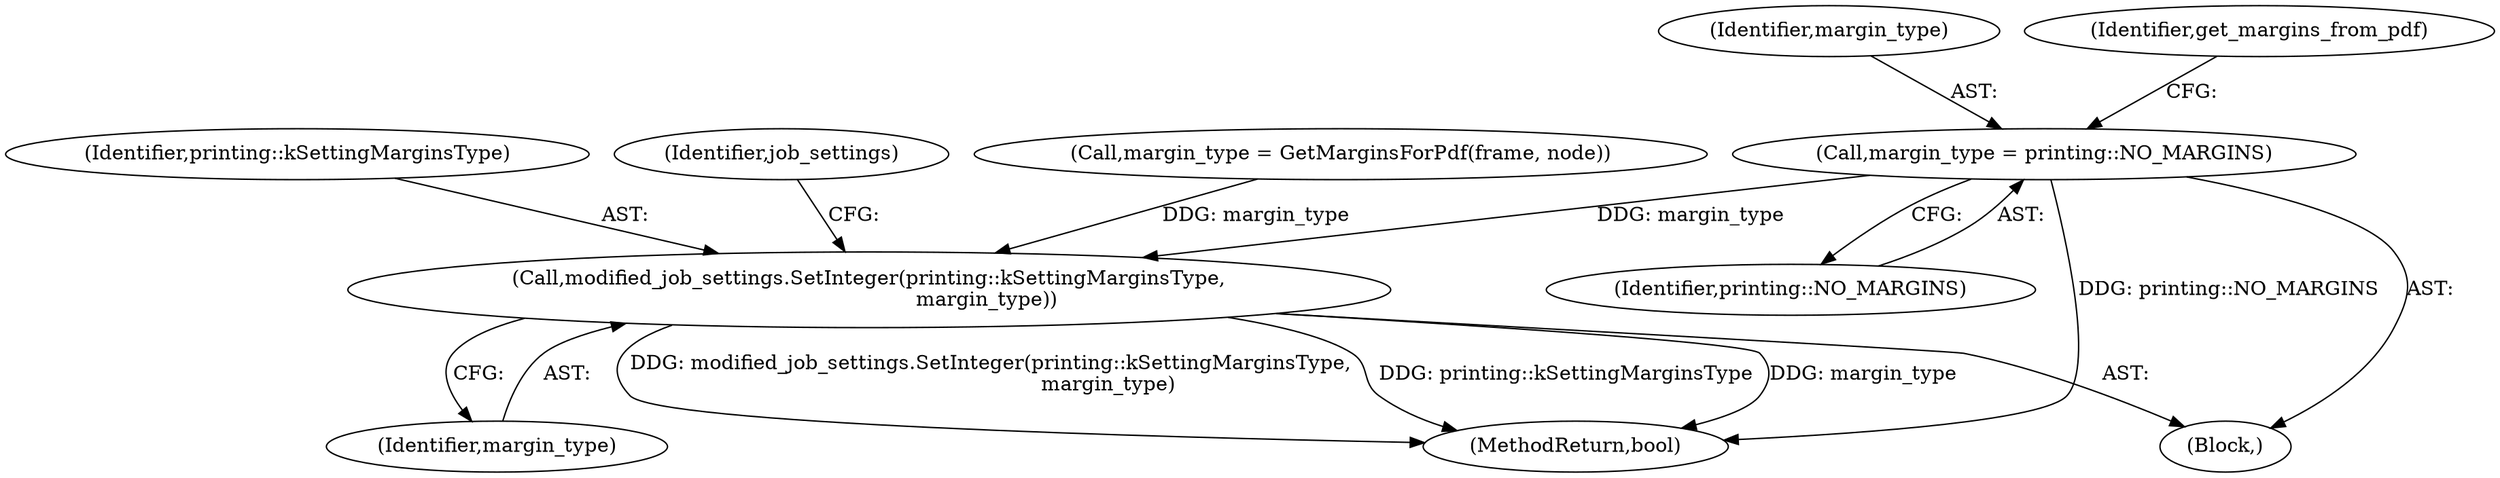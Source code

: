digraph "1_Chrome_7a3439b3d169047c1c07f28a6f9cda341328980b_5@del" {
"1000166" [label="(Call,margin_type = printing::NO_MARGINS)"];
"1000176" [label="(Call,modified_job_settings.SetInteger(printing::kSettingMarginsType,\n                                     margin_type))"];
"1000168" [label="(Identifier,printing::NO_MARGINS)"];
"1000166" [label="(Call,margin_type = printing::NO_MARGINS)"];
"1000167" [label="(Identifier,margin_type)"];
"1000355" [label="(MethodReturn,bool)"];
"1000177" [label="(Identifier,printing::kSettingMarginsType)"];
"1000176" [label="(Call,modified_job_settings.SetInteger(printing::kSettingMarginsType,\n                                     margin_type))"];
"1000180" [label="(Identifier,job_settings)"];
"1000178" [label="(Identifier,margin_type)"];
"1000171" [label="(Call,margin_type = GetMarginsForPdf(frame, node))"];
"1000151" [label="(Block,)"];
"1000170" [label="(Identifier,get_margins_from_pdf)"];
"1000166" -> "1000151"  [label="AST: "];
"1000166" -> "1000168"  [label="CFG: "];
"1000167" -> "1000166"  [label="AST: "];
"1000168" -> "1000166"  [label="AST: "];
"1000170" -> "1000166"  [label="CFG: "];
"1000166" -> "1000355"  [label="DDG: printing::NO_MARGINS"];
"1000166" -> "1000176"  [label="DDG: margin_type"];
"1000176" -> "1000151"  [label="AST: "];
"1000176" -> "1000178"  [label="CFG: "];
"1000177" -> "1000176"  [label="AST: "];
"1000178" -> "1000176"  [label="AST: "];
"1000180" -> "1000176"  [label="CFG: "];
"1000176" -> "1000355"  [label="DDG: margin_type"];
"1000176" -> "1000355"  [label="DDG: modified_job_settings.SetInteger(printing::kSettingMarginsType,\n                                     margin_type)"];
"1000176" -> "1000355"  [label="DDG: printing::kSettingMarginsType"];
"1000171" -> "1000176"  [label="DDG: margin_type"];
}
